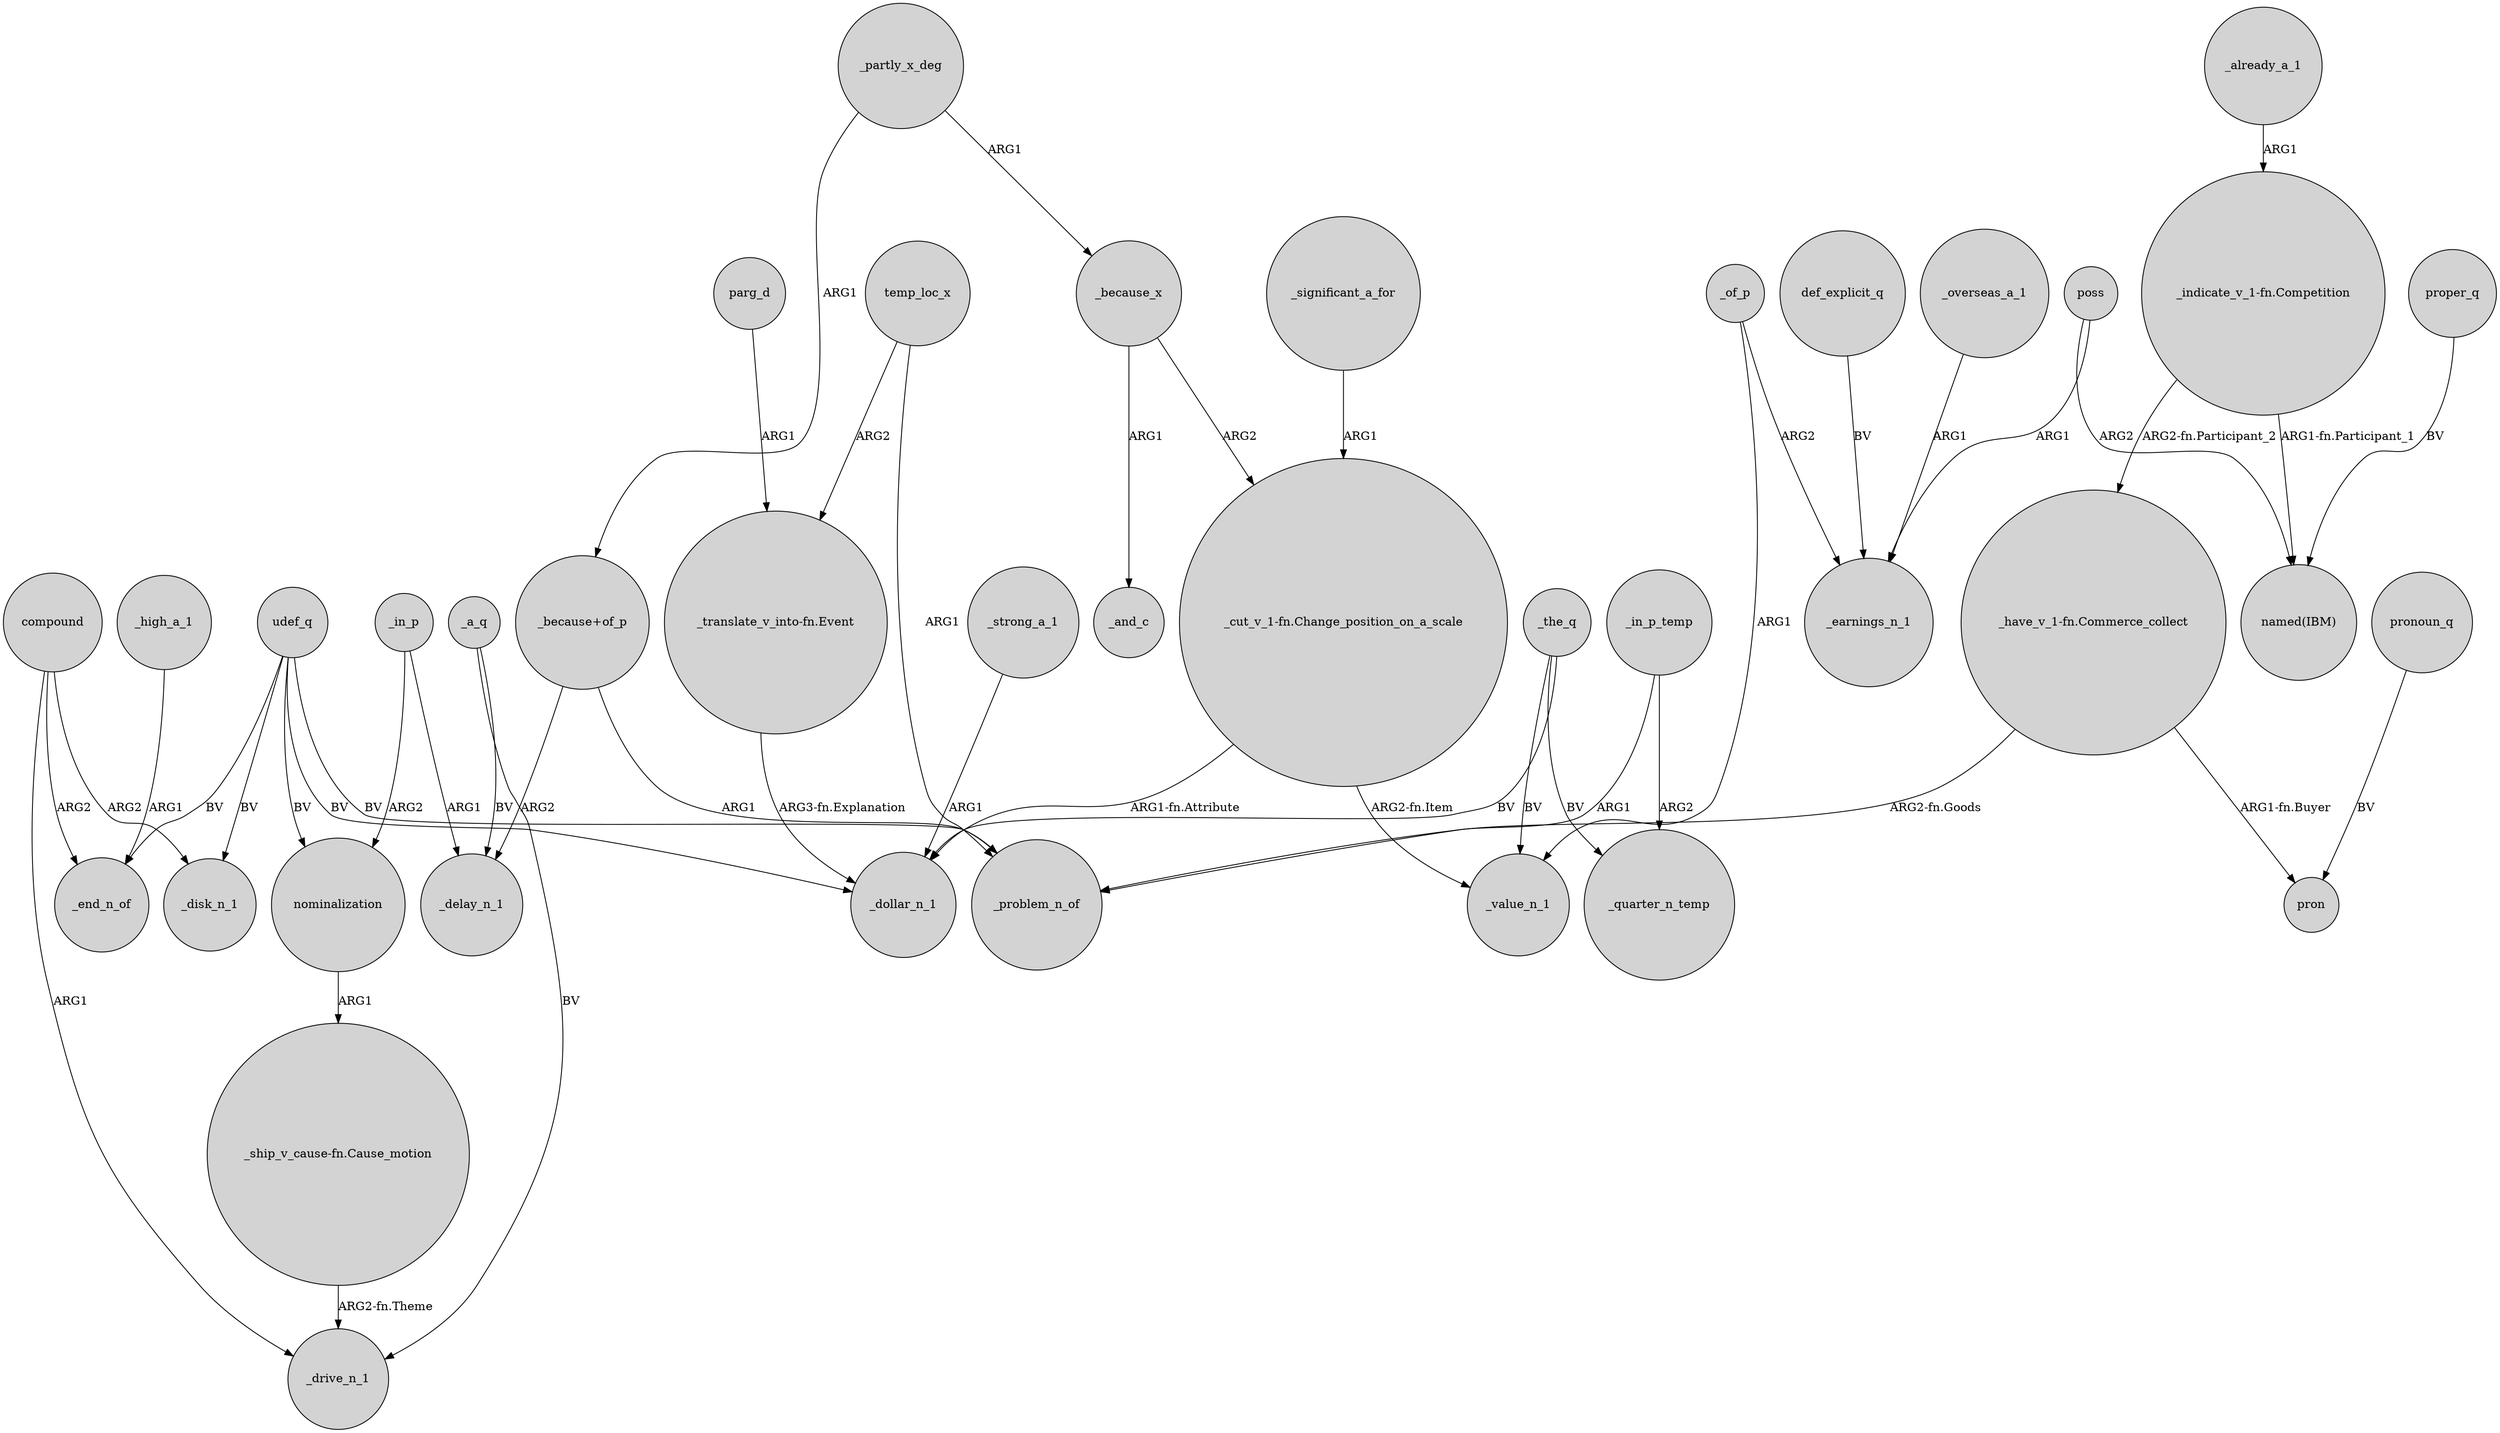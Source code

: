 digraph {
	node [shape=circle style=filled]
	"_translate_v_into-fn.Event" -> _dollar_n_1 [label="ARG3-fn.Explanation"]
	_in_p_temp -> _quarter_n_temp [label=ARG2]
	udef_q -> _disk_n_1 [label=BV]
	_because_x -> "_cut_v_1-fn.Change_position_on_a_scale" [label=ARG2]
	udef_q -> _problem_n_of [label=BV]
	"_because+of_p" -> _problem_n_of [label=ARG1]
	poss -> "named(IBM)" [label=ARG2]
	"_cut_v_1-fn.Change_position_on_a_scale" -> _value_n_1 [label="ARG2-fn.Item"]
	temp_loc_x -> "_translate_v_into-fn.Event" [label=ARG2]
	_significant_a_for -> "_cut_v_1-fn.Change_position_on_a_scale" [label=ARG1]
	_the_q -> _quarter_n_temp [label=BV]
	udef_q -> nominalization [label=BV]
	"_cut_v_1-fn.Change_position_on_a_scale" -> _dollar_n_1 [label="ARG1-fn.Attribute"]
	udef_q -> _end_n_of [label=BV]
	proper_q -> "named(IBM)" [label=BV]
	_of_p -> _earnings_n_1 [label=ARG2]
	_the_q -> _dollar_n_1 [label=BV]
	"_have_v_1-fn.Commerce_collect" -> pron [label="ARG1-fn.Buyer"]
	"_indicate_v_1-fn.Competition" -> "_have_v_1-fn.Commerce_collect" [label="ARG2-fn.Participant_2"]
	nominalization -> "_ship_v_cause-fn.Cause_motion" [label=ARG1]
	parg_d -> "_translate_v_into-fn.Event" [label=ARG1]
	_partly_x_deg -> _because_x [label=ARG1]
	_partly_x_deg -> "_because+of_p" [label=ARG1]
	pronoun_q -> pron [label=BV]
	_already_a_1 -> "_indicate_v_1-fn.Competition" [label=ARG1]
	"_because+of_p" -> _delay_n_1 [label=ARG2]
	compound -> _disk_n_1 [label=ARG2]
	"_ship_v_cause-fn.Cause_motion" -> _drive_n_1 [label="ARG2-fn.Theme"]
	_a_q -> _delay_n_1 [label=BV]
	temp_loc_x -> _problem_n_of [label=ARG1]
	_overseas_a_1 -> _earnings_n_1 [label=ARG1]
	def_explicit_q -> _earnings_n_1 [label=BV]
	poss -> _earnings_n_1 [label=ARG1]
	udef_q -> _dollar_n_1 [label=BV]
	_the_q -> _value_n_1 [label=BV]
	_of_p -> _value_n_1 [label=ARG1]
	_in_p_temp -> _problem_n_of [label=ARG1]
	_a_q -> _drive_n_1 [label=BV]
	_strong_a_1 -> _dollar_n_1 [label=ARG1]
	"_have_v_1-fn.Commerce_collect" -> _problem_n_of [label="ARG2-fn.Goods"]
	compound -> _end_n_of [label=ARG2]
	_in_p -> _delay_n_1 [label=ARG1]
	_because_x -> _and_c [label=ARG1]
	"_indicate_v_1-fn.Competition" -> "named(IBM)" [label="ARG1-fn.Participant_1"]
	_in_p -> nominalization [label=ARG2]
	compound -> _drive_n_1 [label=ARG1]
	_high_a_1 -> _end_n_of [label=ARG1]
}
